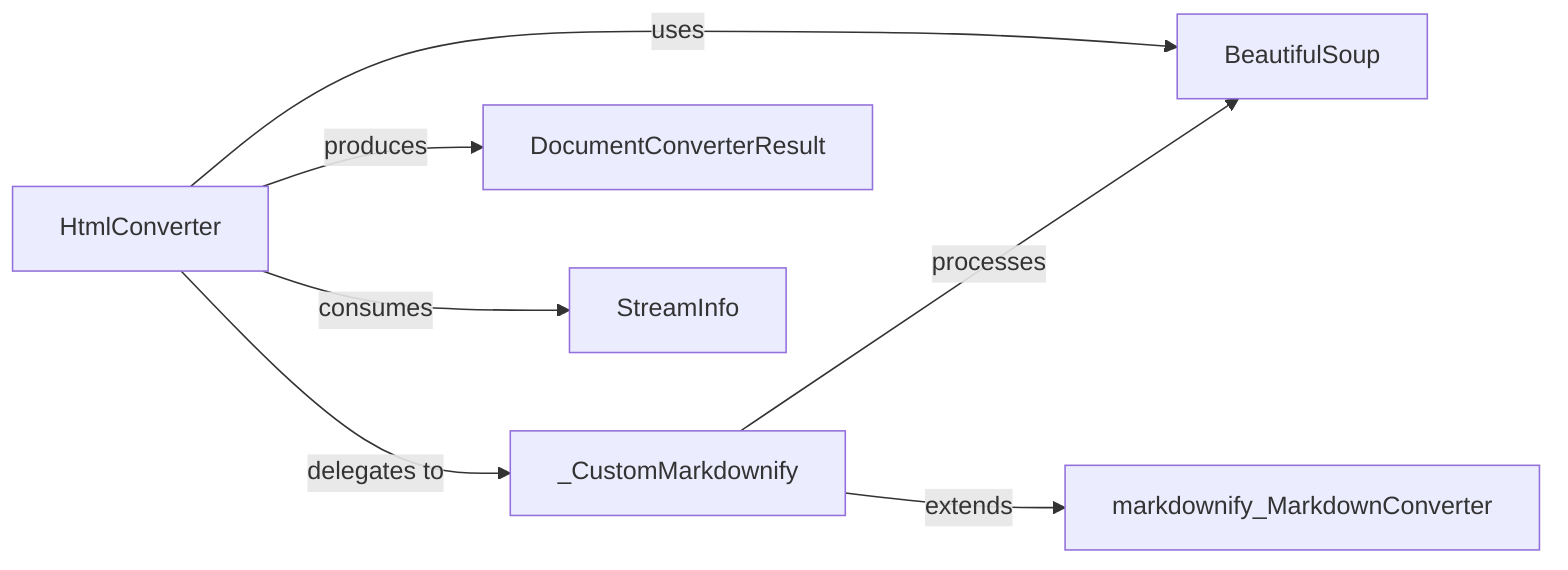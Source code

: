 graph LR
    HtmlConverter["HtmlConverter"]
    _CustomMarkdownify["_CustomMarkdownify"]
    DocumentConverterResult["DocumentConverterResult"]
    StreamInfo["StreamInfo"]
    BeautifulSoup["BeautifulSoup"]
    HtmlConverter -- "delegates to" --> _CustomMarkdownify
    HtmlConverter -- "produces" --> DocumentConverterResult
    HtmlConverter -- "consumes" --> StreamInfo
    HtmlConverter -- "uses" --> BeautifulSoup
    _CustomMarkdownify -- "processes" --> BeautifulSoup
    _CustomMarkdownify -- "extends" --> markdownify_MarkdownConverter
    click HtmlConverter href "./HtmlConverter.md" "Details"
    click _CustomMarkdownify href "./_CustomMarkdownify.md" "Details"